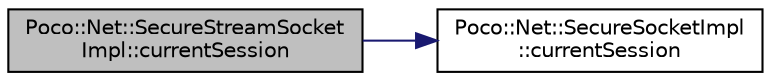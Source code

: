 digraph "Poco::Net::SecureStreamSocketImpl::currentSession"
{
 // LATEX_PDF_SIZE
  edge [fontname="Helvetica",fontsize="10",labelfontname="Helvetica",labelfontsize="10"];
  node [fontname="Helvetica",fontsize="10",shape=record];
  rankdir="LR";
  Node1 [label="Poco::Net::SecureStreamSocket\lImpl::currentSession",height=0.2,width=0.4,color="black", fillcolor="grey75", style="filled", fontcolor="black",tooltip=" "];
  Node1 -> Node2 [color="midnightblue",fontsize="10",style="solid"];
  Node2 [label="Poco::Net::SecureSocketImpl\l::currentSession",height=0.2,width=0.4,color="black", fillcolor="white", style="filled",URL="$classPoco_1_1Net_1_1SecureSocketImpl.html#ae97f1417ee9728ac2365b8ef8a8bfa3d",tooltip="Returns the peer host name."];
}
